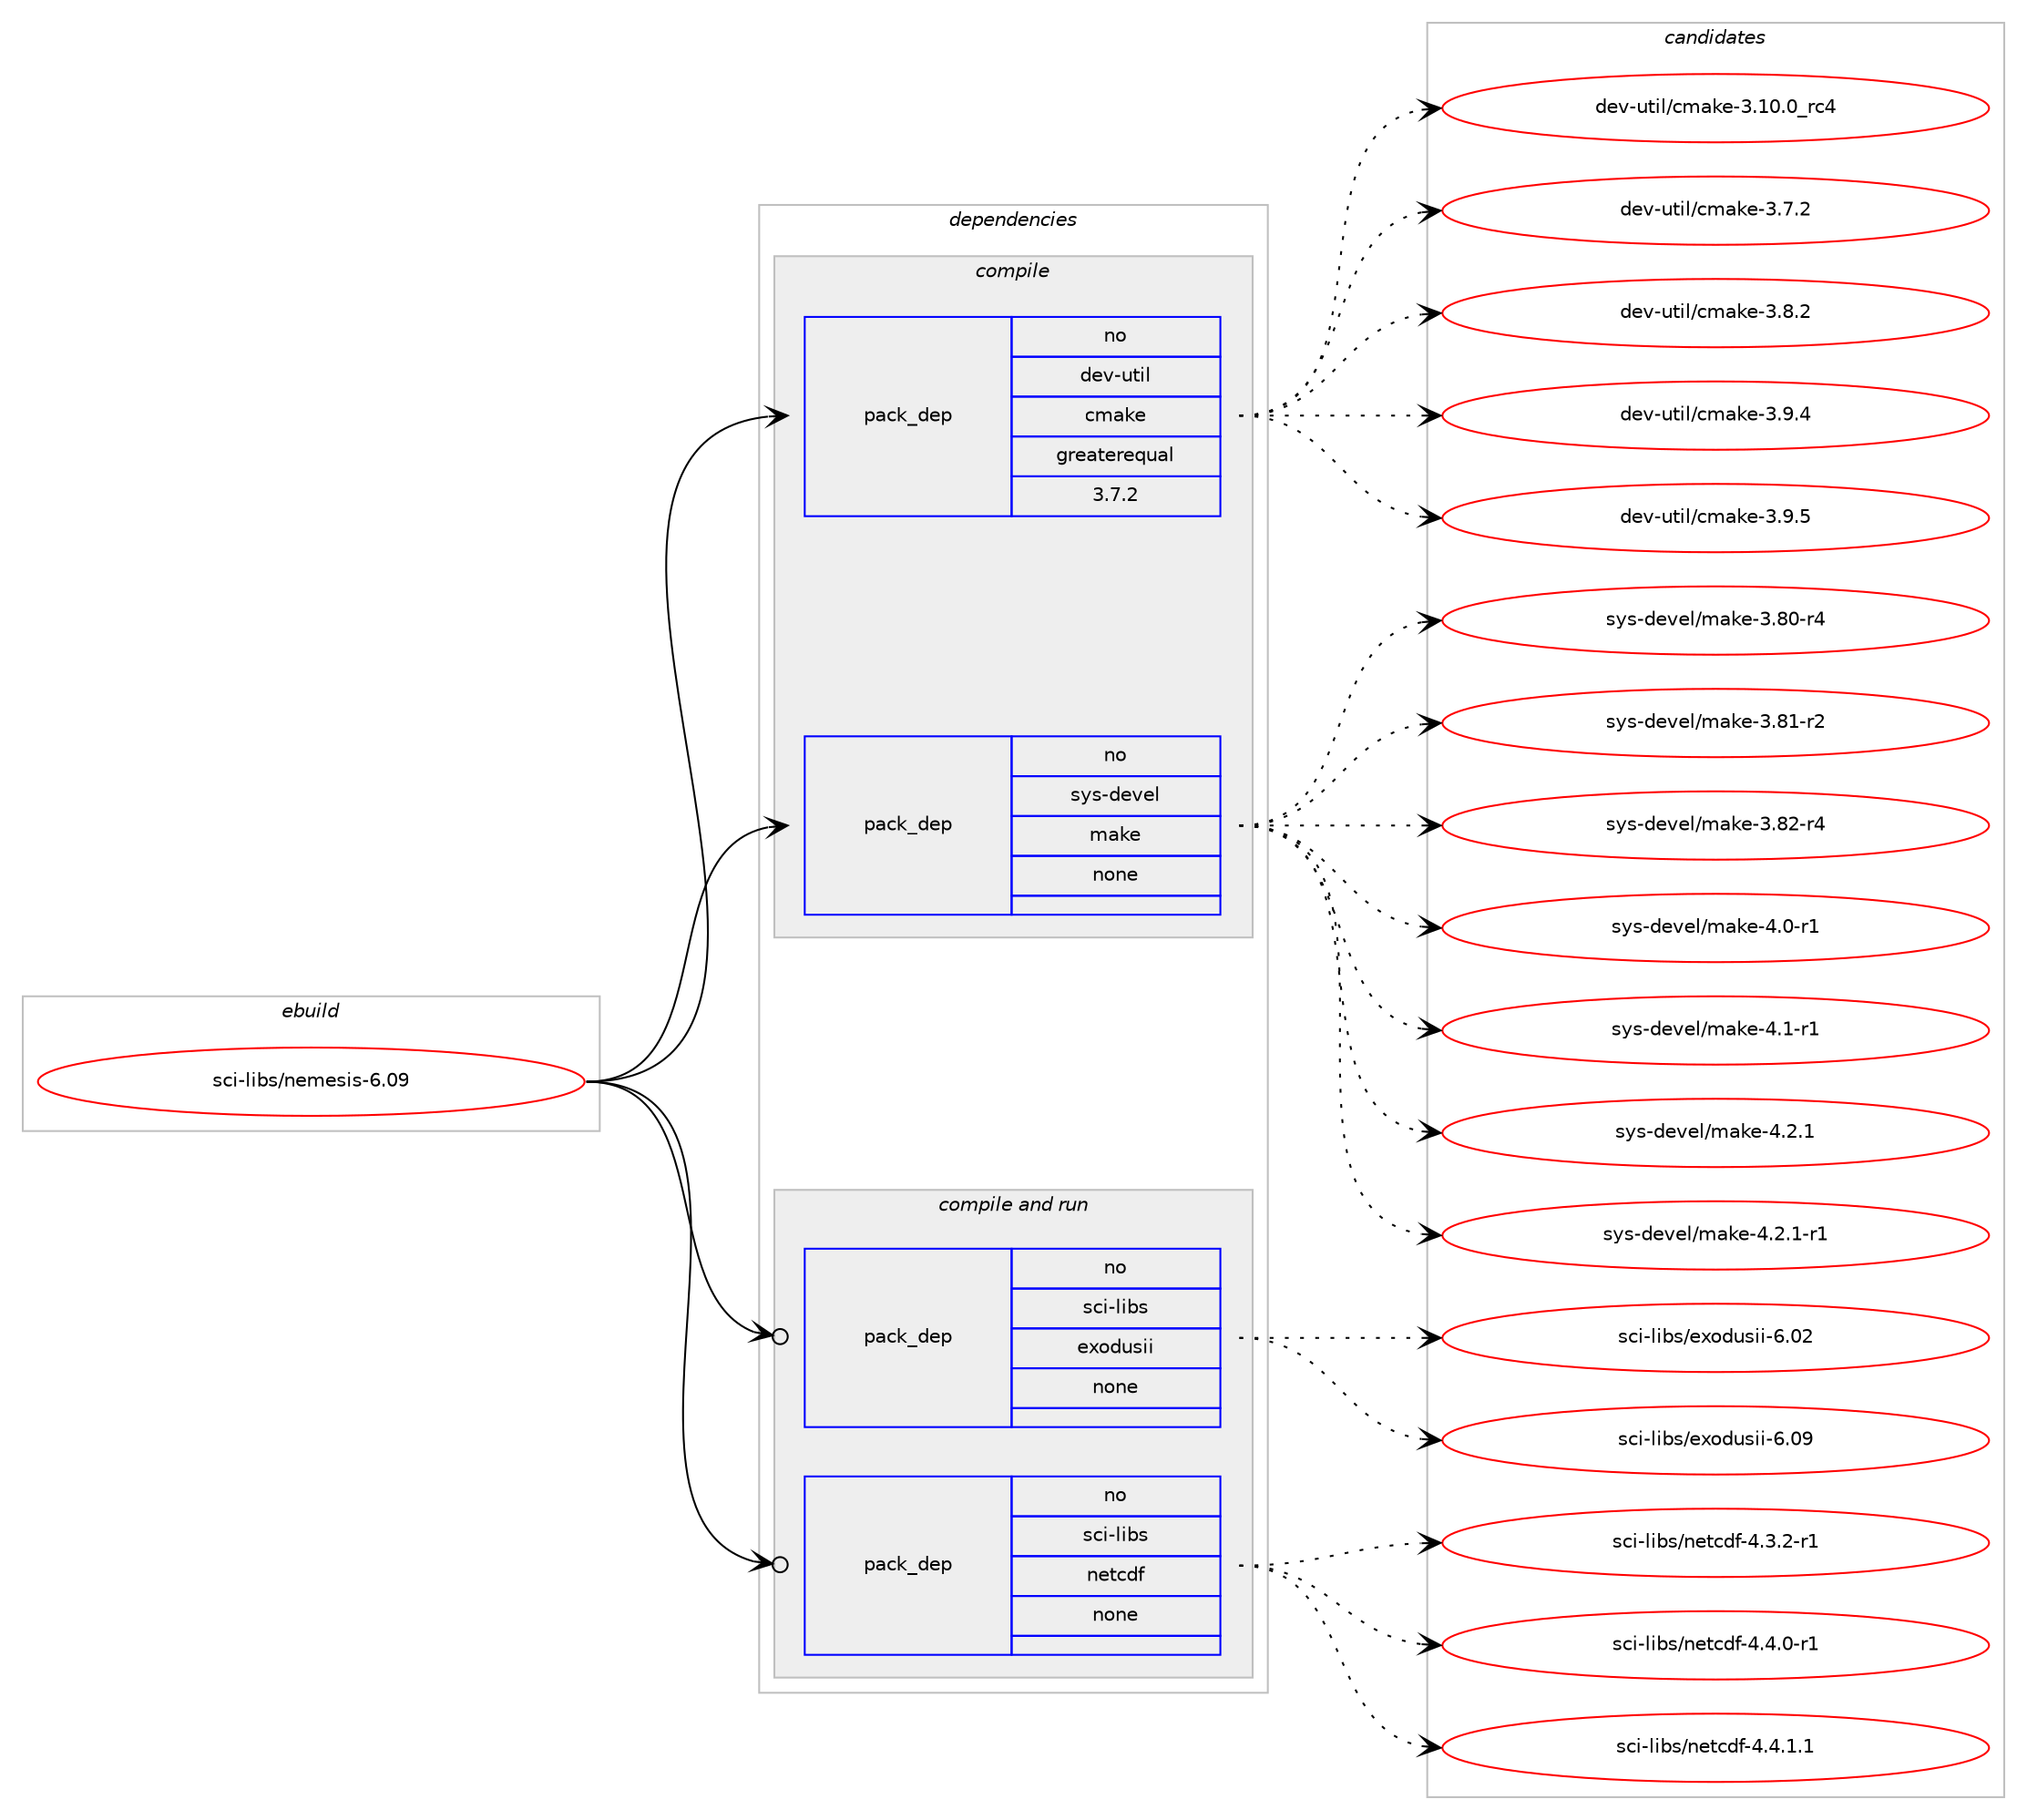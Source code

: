 digraph prolog {

# *************
# Graph options
# *************

newrank=true;
concentrate=true;
compound=true;
graph [rankdir=LR,fontname=Helvetica,fontsize=10,ranksep=1.5];#, ranksep=2.5, nodesep=0.2];
edge  [arrowhead=vee];
node  [fontname=Helvetica,fontsize=10];

# **********
# The ebuild
# **********

subgraph cluster_leftcol {
color=gray;
rank=same;
label=<<i>ebuild</i>>;
id [label="sci-libs/nemesis-6.09", color=red, width=4, href="../sci-libs/nemesis-6.09.svg"];
}

# ****************
# The dependencies
# ****************

subgraph cluster_midcol {
color=gray;
label=<<i>dependencies</i>>;
subgraph cluster_compile {
fillcolor="#eeeeee";
style=filled;
label=<<i>compile</i>>;
subgraph pack334049 {
dependency452804 [label=<<TABLE BORDER="0" CELLBORDER="1" CELLSPACING="0" CELLPADDING="4" WIDTH="220"><TR><TD ROWSPAN="6" CELLPADDING="30">pack_dep</TD></TR><TR><TD WIDTH="110">no</TD></TR><TR><TD>dev-util</TD></TR><TR><TD>cmake</TD></TR><TR><TD>greaterequal</TD></TR><TR><TD>3.7.2</TD></TR></TABLE>>, shape=none, color=blue];
}
id:e -> dependency452804:w [weight=20,style="solid",arrowhead="vee"];
subgraph pack334050 {
dependency452805 [label=<<TABLE BORDER="0" CELLBORDER="1" CELLSPACING="0" CELLPADDING="4" WIDTH="220"><TR><TD ROWSPAN="6" CELLPADDING="30">pack_dep</TD></TR><TR><TD WIDTH="110">no</TD></TR><TR><TD>sys-devel</TD></TR><TR><TD>make</TD></TR><TR><TD>none</TD></TR><TR><TD></TD></TR></TABLE>>, shape=none, color=blue];
}
id:e -> dependency452805:w [weight=20,style="solid",arrowhead="vee"];
}
subgraph cluster_compileandrun {
fillcolor="#eeeeee";
style=filled;
label=<<i>compile and run</i>>;
subgraph pack334051 {
dependency452806 [label=<<TABLE BORDER="0" CELLBORDER="1" CELLSPACING="0" CELLPADDING="4" WIDTH="220"><TR><TD ROWSPAN="6" CELLPADDING="30">pack_dep</TD></TR><TR><TD WIDTH="110">no</TD></TR><TR><TD>sci-libs</TD></TR><TR><TD>exodusii</TD></TR><TR><TD>none</TD></TR><TR><TD></TD></TR></TABLE>>, shape=none, color=blue];
}
id:e -> dependency452806:w [weight=20,style="solid",arrowhead="odotvee"];
subgraph pack334052 {
dependency452807 [label=<<TABLE BORDER="0" CELLBORDER="1" CELLSPACING="0" CELLPADDING="4" WIDTH="220"><TR><TD ROWSPAN="6" CELLPADDING="30">pack_dep</TD></TR><TR><TD WIDTH="110">no</TD></TR><TR><TD>sci-libs</TD></TR><TR><TD>netcdf</TD></TR><TR><TD>none</TD></TR><TR><TD></TD></TR></TABLE>>, shape=none, color=blue];
}
id:e -> dependency452807:w [weight=20,style="solid",arrowhead="odotvee"];
}
subgraph cluster_run {
fillcolor="#eeeeee";
style=filled;
label=<<i>run</i>>;
}
}

# **************
# The candidates
# **************

subgraph cluster_choices {
rank=same;
color=gray;
label=<<i>candidates</i>>;

subgraph choice334049 {
color=black;
nodesep=1;
choice1001011184511711610510847991099710710145514649484648951149952 [label="dev-util/cmake-3.10.0_rc4", color=red, width=4,href="../dev-util/cmake-3.10.0_rc4.svg"];
choice10010111845117116105108479910997107101455146554650 [label="dev-util/cmake-3.7.2", color=red, width=4,href="../dev-util/cmake-3.7.2.svg"];
choice10010111845117116105108479910997107101455146564650 [label="dev-util/cmake-3.8.2", color=red, width=4,href="../dev-util/cmake-3.8.2.svg"];
choice10010111845117116105108479910997107101455146574652 [label="dev-util/cmake-3.9.4", color=red, width=4,href="../dev-util/cmake-3.9.4.svg"];
choice10010111845117116105108479910997107101455146574653 [label="dev-util/cmake-3.9.5", color=red, width=4,href="../dev-util/cmake-3.9.5.svg"];
dependency452804:e -> choice1001011184511711610510847991099710710145514649484648951149952:w [style=dotted,weight="100"];
dependency452804:e -> choice10010111845117116105108479910997107101455146554650:w [style=dotted,weight="100"];
dependency452804:e -> choice10010111845117116105108479910997107101455146564650:w [style=dotted,weight="100"];
dependency452804:e -> choice10010111845117116105108479910997107101455146574652:w [style=dotted,weight="100"];
dependency452804:e -> choice10010111845117116105108479910997107101455146574653:w [style=dotted,weight="100"];
}
subgraph choice334050 {
color=black;
nodesep=1;
choice11512111545100101118101108471099710710145514656484511452 [label="sys-devel/make-3.80-r4", color=red, width=4,href="../sys-devel/make-3.80-r4.svg"];
choice11512111545100101118101108471099710710145514656494511450 [label="sys-devel/make-3.81-r2", color=red, width=4,href="../sys-devel/make-3.81-r2.svg"];
choice11512111545100101118101108471099710710145514656504511452 [label="sys-devel/make-3.82-r4", color=red, width=4,href="../sys-devel/make-3.82-r4.svg"];
choice115121115451001011181011084710997107101455246484511449 [label="sys-devel/make-4.0-r1", color=red, width=4,href="../sys-devel/make-4.0-r1.svg"];
choice115121115451001011181011084710997107101455246494511449 [label="sys-devel/make-4.1-r1", color=red, width=4,href="../sys-devel/make-4.1-r1.svg"];
choice115121115451001011181011084710997107101455246504649 [label="sys-devel/make-4.2.1", color=red, width=4,href="../sys-devel/make-4.2.1.svg"];
choice1151211154510010111810110847109971071014552465046494511449 [label="sys-devel/make-4.2.1-r1", color=red, width=4,href="../sys-devel/make-4.2.1-r1.svg"];
dependency452805:e -> choice11512111545100101118101108471099710710145514656484511452:w [style=dotted,weight="100"];
dependency452805:e -> choice11512111545100101118101108471099710710145514656494511450:w [style=dotted,weight="100"];
dependency452805:e -> choice11512111545100101118101108471099710710145514656504511452:w [style=dotted,weight="100"];
dependency452805:e -> choice115121115451001011181011084710997107101455246484511449:w [style=dotted,weight="100"];
dependency452805:e -> choice115121115451001011181011084710997107101455246494511449:w [style=dotted,weight="100"];
dependency452805:e -> choice115121115451001011181011084710997107101455246504649:w [style=dotted,weight="100"];
dependency452805:e -> choice1151211154510010111810110847109971071014552465046494511449:w [style=dotted,weight="100"];
}
subgraph choice334051 {
color=black;
nodesep=1;
choice115991054510810598115471011201111001171151051054554464850 [label="sci-libs/exodusii-6.02", color=red, width=4,href="../sci-libs/exodusii-6.02.svg"];
choice115991054510810598115471011201111001171151051054554464857 [label="sci-libs/exodusii-6.09", color=red, width=4,href="../sci-libs/exodusii-6.09.svg"];
dependency452806:e -> choice115991054510810598115471011201111001171151051054554464850:w [style=dotted,weight="100"];
dependency452806:e -> choice115991054510810598115471011201111001171151051054554464857:w [style=dotted,weight="100"];
}
subgraph choice334052 {
color=black;
nodesep=1;
choice11599105451081059811547110101116991001024552465146504511449 [label="sci-libs/netcdf-4.3.2-r1", color=red, width=4,href="../sci-libs/netcdf-4.3.2-r1.svg"];
choice11599105451081059811547110101116991001024552465246484511449 [label="sci-libs/netcdf-4.4.0-r1", color=red, width=4,href="../sci-libs/netcdf-4.4.0-r1.svg"];
choice11599105451081059811547110101116991001024552465246494649 [label="sci-libs/netcdf-4.4.1.1", color=red, width=4,href="../sci-libs/netcdf-4.4.1.1.svg"];
dependency452807:e -> choice11599105451081059811547110101116991001024552465146504511449:w [style=dotted,weight="100"];
dependency452807:e -> choice11599105451081059811547110101116991001024552465246484511449:w [style=dotted,weight="100"];
dependency452807:e -> choice11599105451081059811547110101116991001024552465246494649:w [style=dotted,weight="100"];
}
}

}
